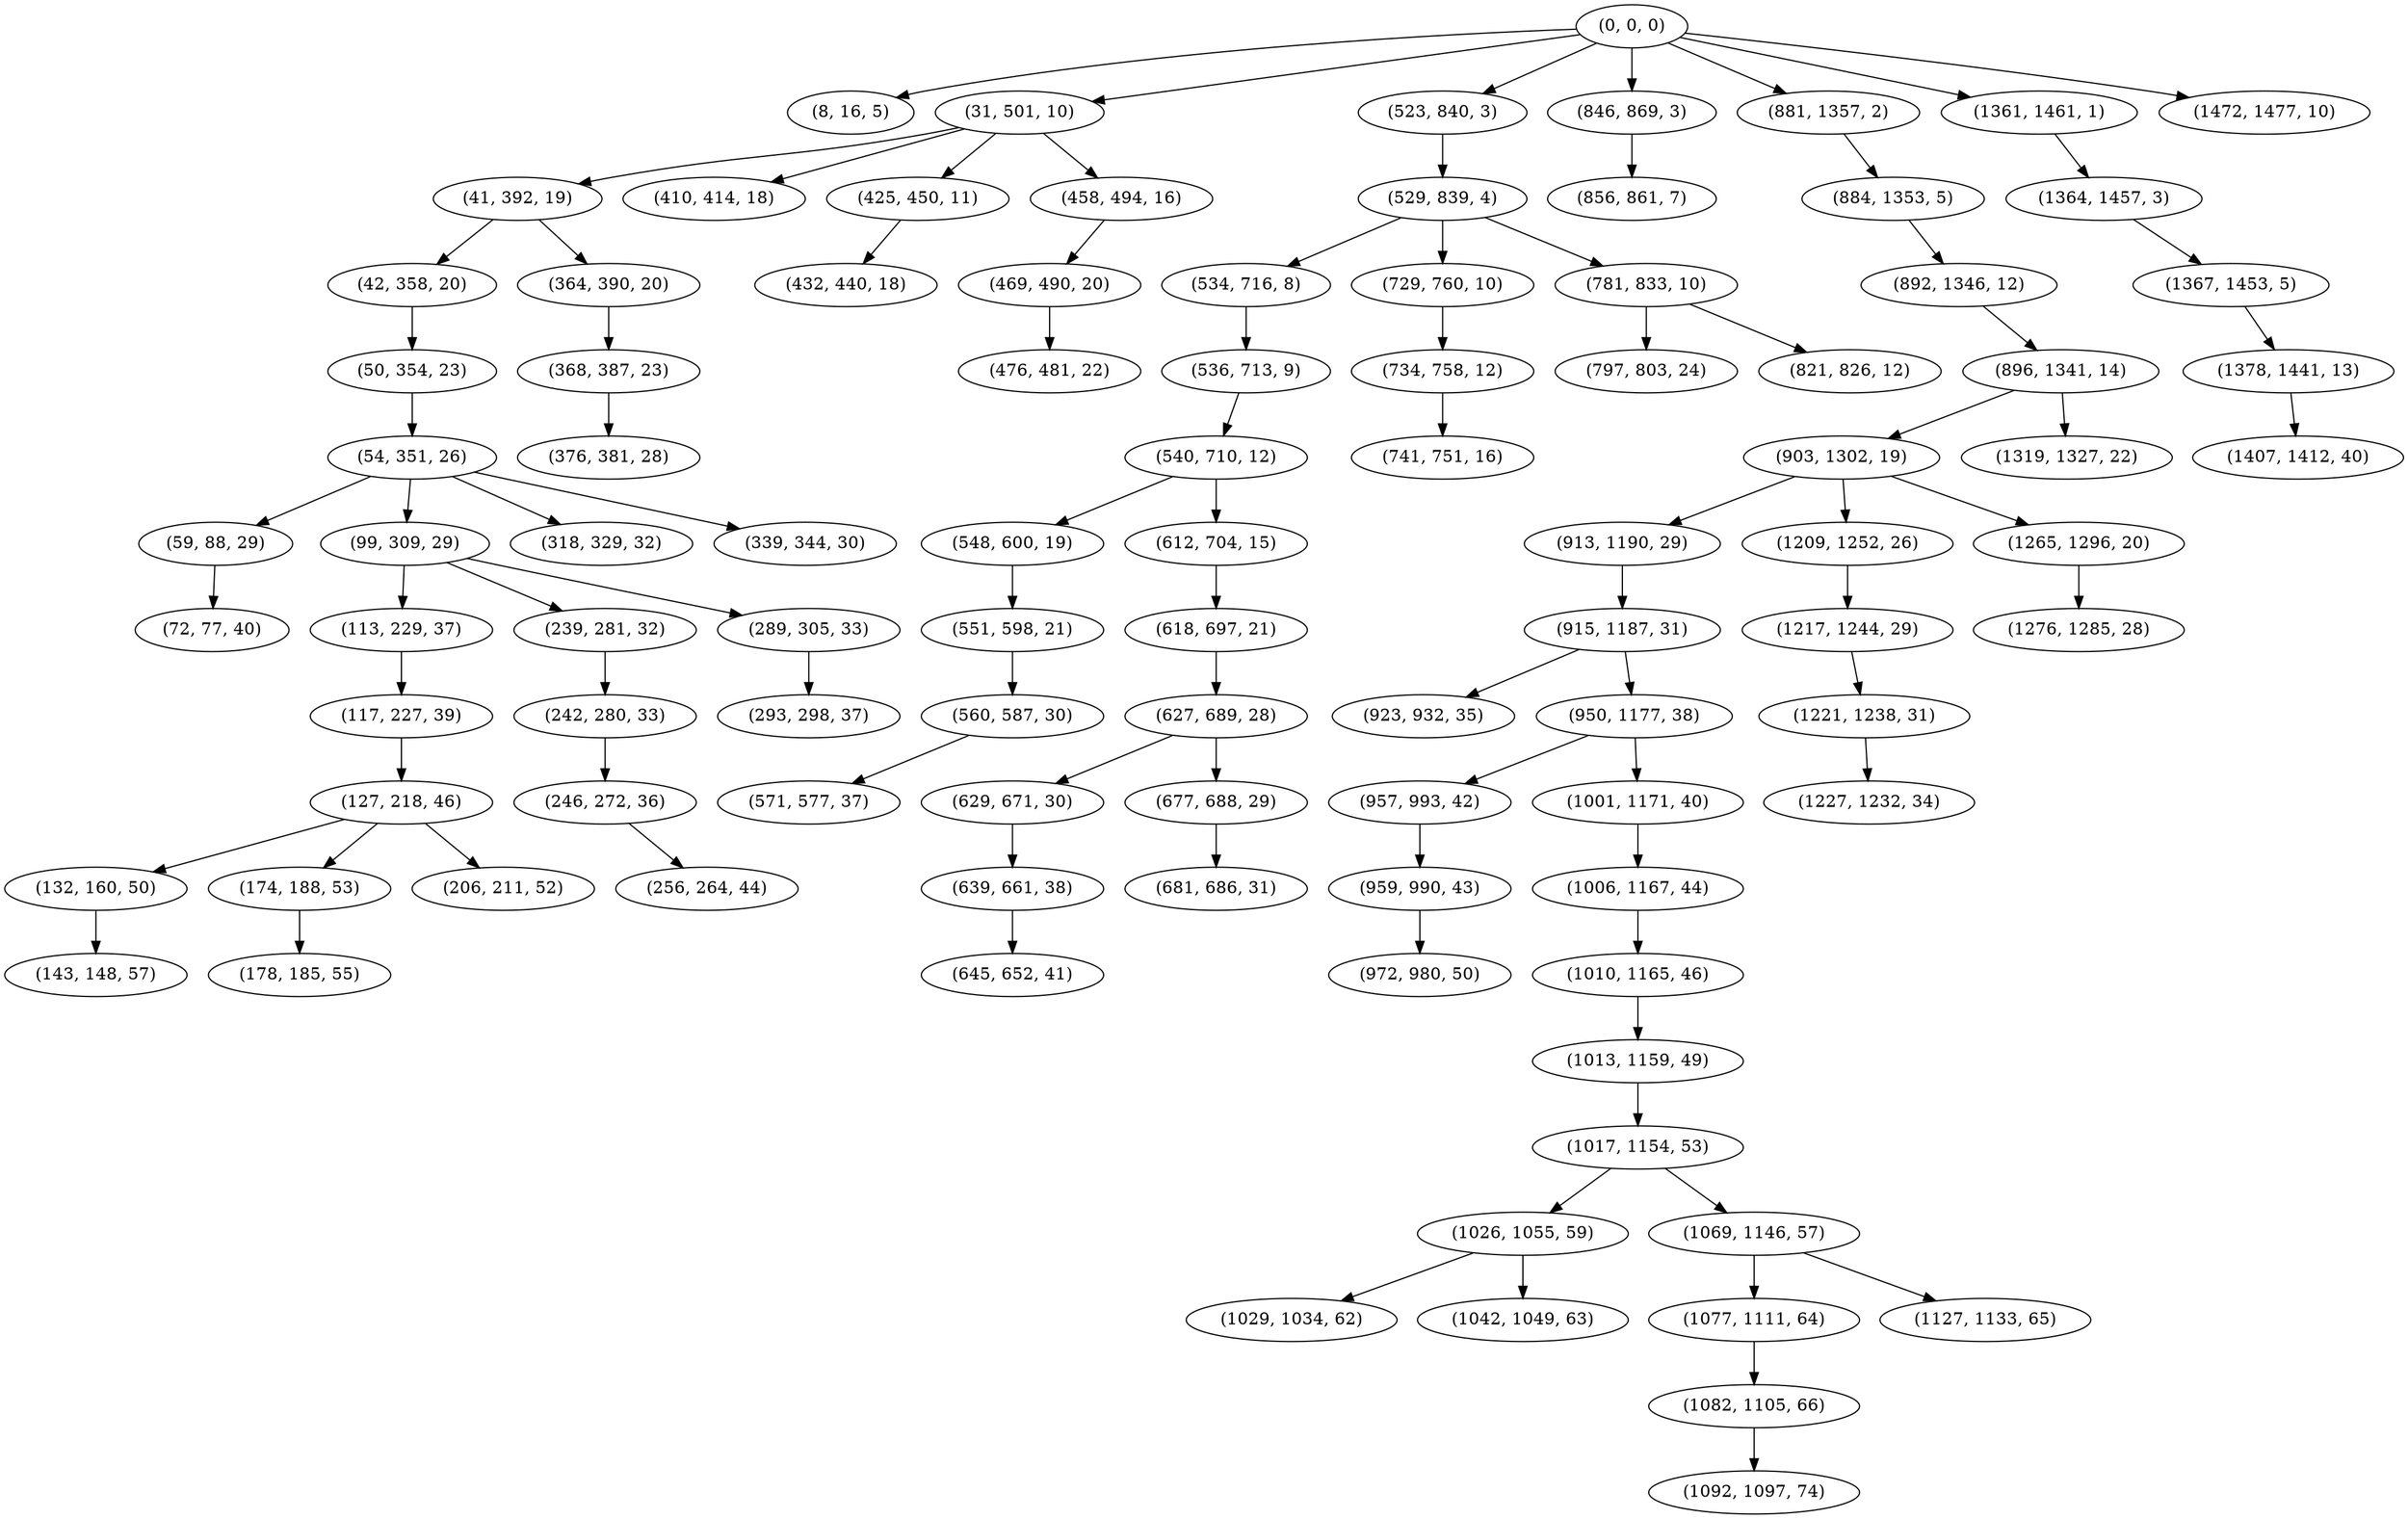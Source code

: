 digraph tree {
    "(0, 0, 0)";
    "(8, 16, 5)";
    "(31, 501, 10)";
    "(41, 392, 19)";
    "(42, 358, 20)";
    "(50, 354, 23)";
    "(54, 351, 26)";
    "(59, 88, 29)";
    "(72, 77, 40)";
    "(99, 309, 29)";
    "(113, 229, 37)";
    "(117, 227, 39)";
    "(127, 218, 46)";
    "(132, 160, 50)";
    "(143, 148, 57)";
    "(174, 188, 53)";
    "(178, 185, 55)";
    "(206, 211, 52)";
    "(239, 281, 32)";
    "(242, 280, 33)";
    "(246, 272, 36)";
    "(256, 264, 44)";
    "(289, 305, 33)";
    "(293, 298, 37)";
    "(318, 329, 32)";
    "(339, 344, 30)";
    "(364, 390, 20)";
    "(368, 387, 23)";
    "(376, 381, 28)";
    "(410, 414, 18)";
    "(425, 450, 11)";
    "(432, 440, 18)";
    "(458, 494, 16)";
    "(469, 490, 20)";
    "(476, 481, 22)";
    "(523, 840, 3)";
    "(529, 839, 4)";
    "(534, 716, 8)";
    "(536, 713, 9)";
    "(540, 710, 12)";
    "(548, 600, 19)";
    "(551, 598, 21)";
    "(560, 587, 30)";
    "(571, 577, 37)";
    "(612, 704, 15)";
    "(618, 697, 21)";
    "(627, 689, 28)";
    "(629, 671, 30)";
    "(639, 661, 38)";
    "(645, 652, 41)";
    "(677, 688, 29)";
    "(681, 686, 31)";
    "(729, 760, 10)";
    "(734, 758, 12)";
    "(741, 751, 16)";
    "(781, 833, 10)";
    "(797, 803, 24)";
    "(821, 826, 12)";
    "(846, 869, 3)";
    "(856, 861, 7)";
    "(881, 1357, 2)";
    "(884, 1353, 5)";
    "(892, 1346, 12)";
    "(896, 1341, 14)";
    "(903, 1302, 19)";
    "(913, 1190, 29)";
    "(915, 1187, 31)";
    "(923, 932, 35)";
    "(950, 1177, 38)";
    "(957, 993, 42)";
    "(959, 990, 43)";
    "(972, 980, 50)";
    "(1001, 1171, 40)";
    "(1006, 1167, 44)";
    "(1010, 1165, 46)";
    "(1013, 1159, 49)";
    "(1017, 1154, 53)";
    "(1026, 1055, 59)";
    "(1029, 1034, 62)";
    "(1042, 1049, 63)";
    "(1069, 1146, 57)";
    "(1077, 1111, 64)";
    "(1082, 1105, 66)";
    "(1092, 1097, 74)";
    "(1127, 1133, 65)";
    "(1209, 1252, 26)";
    "(1217, 1244, 29)";
    "(1221, 1238, 31)";
    "(1227, 1232, 34)";
    "(1265, 1296, 20)";
    "(1276, 1285, 28)";
    "(1319, 1327, 22)";
    "(1361, 1461, 1)";
    "(1364, 1457, 3)";
    "(1367, 1453, 5)";
    "(1378, 1441, 13)";
    "(1407, 1412, 40)";
    "(1472, 1477, 10)";
    "(0, 0, 0)" -> "(8, 16, 5)";
    "(0, 0, 0)" -> "(31, 501, 10)";
    "(0, 0, 0)" -> "(523, 840, 3)";
    "(0, 0, 0)" -> "(846, 869, 3)";
    "(0, 0, 0)" -> "(881, 1357, 2)";
    "(0, 0, 0)" -> "(1361, 1461, 1)";
    "(0, 0, 0)" -> "(1472, 1477, 10)";
    "(31, 501, 10)" -> "(41, 392, 19)";
    "(31, 501, 10)" -> "(410, 414, 18)";
    "(31, 501, 10)" -> "(425, 450, 11)";
    "(31, 501, 10)" -> "(458, 494, 16)";
    "(41, 392, 19)" -> "(42, 358, 20)";
    "(41, 392, 19)" -> "(364, 390, 20)";
    "(42, 358, 20)" -> "(50, 354, 23)";
    "(50, 354, 23)" -> "(54, 351, 26)";
    "(54, 351, 26)" -> "(59, 88, 29)";
    "(54, 351, 26)" -> "(99, 309, 29)";
    "(54, 351, 26)" -> "(318, 329, 32)";
    "(54, 351, 26)" -> "(339, 344, 30)";
    "(59, 88, 29)" -> "(72, 77, 40)";
    "(99, 309, 29)" -> "(113, 229, 37)";
    "(99, 309, 29)" -> "(239, 281, 32)";
    "(99, 309, 29)" -> "(289, 305, 33)";
    "(113, 229, 37)" -> "(117, 227, 39)";
    "(117, 227, 39)" -> "(127, 218, 46)";
    "(127, 218, 46)" -> "(132, 160, 50)";
    "(127, 218, 46)" -> "(174, 188, 53)";
    "(127, 218, 46)" -> "(206, 211, 52)";
    "(132, 160, 50)" -> "(143, 148, 57)";
    "(174, 188, 53)" -> "(178, 185, 55)";
    "(239, 281, 32)" -> "(242, 280, 33)";
    "(242, 280, 33)" -> "(246, 272, 36)";
    "(246, 272, 36)" -> "(256, 264, 44)";
    "(289, 305, 33)" -> "(293, 298, 37)";
    "(364, 390, 20)" -> "(368, 387, 23)";
    "(368, 387, 23)" -> "(376, 381, 28)";
    "(425, 450, 11)" -> "(432, 440, 18)";
    "(458, 494, 16)" -> "(469, 490, 20)";
    "(469, 490, 20)" -> "(476, 481, 22)";
    "(523, 840, 3)" -> "(529, 839, 4)";
    "(529, 839, 4)" -> "(534, 716, 8)";
    "(529, 839, 4)" -> "(729, 760, 10)";
    "(529, 839, 4)" -> "(781, 833, 10)";
    "(534, 716, 8)" -> "(536, 713, 9)";
    "(536, 713, 9)" -> "(540, 710, 12)";
    "(540, 710, 12)" -> "(548, 600, 19)";
    "(540, 710, 12)" -> "(612, 704, 15)";
    "(548, 600, 19)" -> "(551, 598, 21)";
    "(551, 598, 21)" -> "(560, 587, 30)";
    "(560, 587, 30)" -> "(571, 577, 37)";
    "(612, 704, 15)" -> "(618, 697, 21)";
    "(618, 697, 21)" -> "(627, 689, 28)";
    "(627, 689, 28)" -> "(629, 671, 30)";
    "(627, 689, 28)" -> "(677, 688, 29)";
    "(629, 671, 30)" -> "(639, 661, 38)";
    "(639, 661, 38)" -> "(645, 652, 41)";
    "(677, 688, 29)" -> "(681, 686, 31)";
    "(729, 760, 10)" -> "(734, 758, 12)";
    "(734, 758, 12)" -> "(741, 751, 16)";
    "(781, 833, 10)" -> "(797, 803, 24)";
    "(781, 833, 10)" -> "(821, 826, 12)";
    "(846, 869, 3)" -> "(856, 861, 7)";
    "(881, 1357, 2)" -> "(884, 1353, 5)";
    "(884, 1353, 5)" -> "(892, 1346, 12)";
    "(892, 1346, 12)" -> "(896, 1341, 14)";
    "(896, 1341, 14)" -> "(903, 1302, 19)";
    "(896, 1341, 14)" -> "(1319, 1327, 22)";
    "(903, 1302, 19)" -> "(913, 1190, 29)";
    "(903, 1302, 19)" -> "(1209, 1252, 26)";
    "(903, 1302, 19)" -> "(1265, 1296, 20)";
    "(913, 1190, 29)" -> "(915, 1187, 31)";
    "(915, 1187, 31)" -> "(923, 932, 35)";
    "(915, 1187, 31)" -> "(950, 1177, 38)";
    "(950, 1177, 38)" -> "(957, 993, 42)";
    "(950, 1177, 38)" -> "(1001, 1171, 40)";
    "(957, 993, 42)" -> "(959, 990, 43)";
    "(959, 990, 43)" -> "(972, 980, 50)";
    "(1001, 1171, 40)" -> "(1006, 1167, 44)";
    "(1006, 1167, 44)" -> "(1010, 1165, 46)";
    "(1010, 1165, 46)" -> "(1013, 1159, 49)";
    "(1013, 1159, 49)" -> "(1017, 1154, 53)";
    "(1017, 1154, 53)" -> "(1026, 1055, 59)";
    "(1017, 1154, 53)" -> "(1069, 1146, 57)";
    "(1026, 1055, 59)" -> "(1029, 1034, 62)";
    "(1026, 1055, 59)" -> "(1042, 1049, 63)";
    "(1069, 1146, 57)" -> "(1077, 1111, 64)";
    "(1069, 1146, 57)" -> "(1127, 1133, 65)";
    "(1077, 1111, 64)" -> "(1082, 1105, 66)";
    "(1082, 1105, 66)" -> "(1092, 1097, 74)";
    "(1209, 1252, 26)" -> "(1217, 1244, 29)";
    "(1217, 1244, 29)" -> "(1221, 1238, 31)";
    "(1221, 1238, 31)" -> "(1227, 1232, 34)";
    "(1265, 1296, 20)" -> "(1276, 1285, 28)";
    "(1361, 1461, 1)" -> "(1364, 1457, 3)";
    "(1364, 1457, 3)" -> "(1367, 1453, 5)";
    "(1367, 1453, 5)" -> "(1378, 1441, 13)";
    "(1378, 1441, 13)" -> "(1407, 1412, 40)";
}
